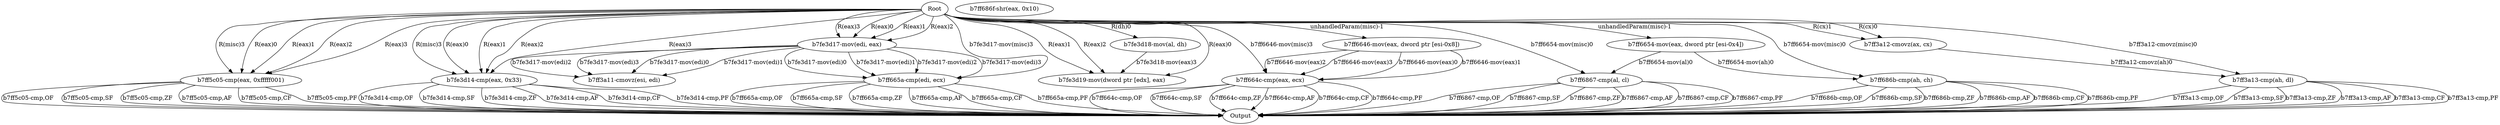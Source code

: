 digraph {
	R [label=Root]
	Out [label=Output]
		R -> "b7ff5c05-cmp" [label="R(eax)0"]
		R -> "b7ff5c05-cmp" [label="R(eax)1"]
		R -> "b7ff5c05-cmp" [label="R(eax)2"]
		R -> "b7ff5c05-cmp" [label="R(eax)3"]
		R -> "b7ff5c05-cmp" [label="R(misc)3"]
		"b7ff5c05-cmp" -> Out [label="b7ff5c05-cmp,OF"]
		"b7ff5c05-cmp" -> Out [label="b7ff5c05-cmp,SF"]
		"b7ff5c05-cmp" -> Out [label="b7ff5c05-cmp,ZF"]
		"b7ff5c05-cmp" -> Out [label="b7ff5c05-cmp,AF"]
		"b7ff5c05-cmp" -> Out [label="b7ff5c05-cmp,CF"]
		"b7ff5c05-cmp" -> Out [label="b7ff5c05-cmp,PF"]
		R -> "b7fe3d14-cmp" [label="R(eax)0"]
		R -> "b7fe3d14-cmp" [label="R(eax)1"]
		R -> "b7fe3d14-cmp" [label="R(eax)2"]
		R -> "b7fe3d14-cmp" [label="R(eax)3"]
		R -> "b7fe3d14-cmp" [label="R(misc)3"]
		"b7fe3d14-cmp" -> Out [label="b7fe3d14-cmp,OF"]
		"b7fe3d14-cmp" -> Out [label="b7fe3d14-cmp,SF"]
		"b7fe3d14-cmp" -> Out [label="b7fe3d14-cmp,ZF"]
		"b7fe3d14-cmp" -> Out [label="b7fe3d14-cmp,AF"]
		"b7fe3d14-cmp" -> Out [label="b7fe3d14-cmp,CF"]
		"b7fe3d14-cmp" -> Out [label="b7fe3d14-cmp,PF"]
		R -> "b7fe3d17-mov" [label="R(eax)0"]
		R -> "b7fe3d17-mov" [label="R(eax)1"]
		R -> "b7fe3d17-mov" [label="R(eax)2"]
		R -> "b7fe3d17-mov" [label="R(eax)3"]
		R -> "b7fe3d18-mov" [label="R(dh)0"]
		R -> "b7fe3d19-mov" [label="R(eax)0"]
		R -> "b7fe3d19-mov" [label="R(eax)1"]
		R -> "b7fe3d19-mov" [label="R(eax)2"]
		"b7fe3d18-mov" -> "b7fe3d19-mov" [label="b7fe3d18-mov(eax)3"]
		R -> "b7ff6646-mov" [label="unhandledParam(misc)-1"]
		"b7ff6646-mov" -> "b7ff664c-cmp" [label="b7ff6646-mov(eax)0"]
		"b7ff6646-mov" -> "b7ff664c-cmp" [label="b7ff6646-mov(eax)1"]
		"b7ff6646-mov" -> "b7ff664c-cmp" [label="b7ff6646-mov(eax)2"]
		"b7ff6646-mov" -> "b7ff664c-cmp" [label="b7ff6646-mov(eax)3"]
		R -> "b7ff664c-cmp" [label="b7ff6646-mov(misc)3"]
		"b7ff664c-cmp" -> Out [label="b7ff664c-cmp,OF"]
		"b7ff664c-cmp" -> Out [label="b7ff664c-cmp,SF"]
		"b7ff664c-cmp" -> Out [label="b7ff664c-cmp,ZF"]
		"b7ff664c-cmp" -> Out [label="b7ff664c-cmp,AF"]
		"b7ff664c-cmp" -> Out [label="b7ff664c-cmp,CF"]
		"b7ff664c-cmp" -> Out [label="b7ff664c-cmp,PF"]
		R -> "b7ff6654-mov" [label="unhandledParam(misc)-1"]
		"b7fe3d17-mov" -> "b7ff665a-cmp" [label="b7fe3d17-mov(edi)0"]
		"b7fe3d17-mov" -> "b7ff665a-cmp" [label="b7fe3d17-mov(edi)1"]
		"b7fe3d17-mov" -> "b7ff665a-cmp" [label="b7fe3d17-mov(edi)2"]
		"b7fe3d17-mov" -> "b7ff665a-cmp" [label="b7fe3d17-mov(edi)3"]
		R -> "b7ff665a-cmp" [label="b7fe3d17-mov(misc)3"]
		"b7ff665a-cmp" -> Out [label="b7ff665a-cmp,OF"]
		"b7ff665a-cmp" -> Out [label="b7ff665a-cmp,SF"]
		"b7ff665a-cmp" -> Out [label="b7ff665a-cmp,ZF"]
		"b7ff665a-cmp" -> Out [label="b7ff665a-cmp,AF"]
		"b7ff665a-cmp" -> Out [label="b7ff665a-cmp,CF"]
		"b7ff665a-cmp" -> Out [label="b7ff665a-cmp,PF"]
		"b7ff6654-mov" -> "b7ff6867-cmp" [label="b7ff6654-mov(al)0"]
		R -> "b7ff6867-cmp" [label="b7ff6654-mov(misc)0"]
		"b7ff6867-cmp" -> Out [label="b7ff6867-cmp,OF"]
		"b7ff6867-cmp" -> Out [label="b7ff6867-cmp,SF"]
		"b7ff6867-cmp" -> Out [label="b7ff6867-cmp,ZF"]
		"b7ff6867-cmp" -> Out [label="b7ff6867-cmp,AF"]
		"b7ff6867-cmp" -> Out [label="b7ff6867-cmp,CF"]
		"b7ff6867-cmp" -> Out [label="b7ff6867-cmp,PF"]
		"b7ff6654-mov" -> "b7ff686b-cmp" [label="b7ff6654-mov(ah)0"]
		R -> "b7ff686b-cmp" [label="b7ff6654-mov(misc)0"]
		"b7ff686b-cmp" -> Out [label="b7ff686b-cmp,OF"]
		"b7ff686b-cmp" -> Out [label="b7ff686b-cmp,SF"]
		"b7ff686b-cmp" -> Out [label="b7ff686b-cmp,ZF"]
		"b7ff686b-cmp" -> Out [label="b7ff686b-cmp,AF"]
		"b7ff686b-cmp" -> Out [label="b7ff686b-cmp,CF"]
		"b7ff686b-cmp" -> Out [label="b7ff686b-cmp,PF"]
		"b7fe3d17-mov" -> "b7ff3a11-cmovz" [label="b7fe3d17-mov(edi)0"]
		"b7fe3d17-mov" -> "b7ff3a11-cmovz" [label="b7fe3d17-mov(edi)1"]
		"b7fe3d17-mov" -> "b7ff3a11-cmovz" [label="b7fe3d17-mov(edi)2"]
		"b7fe3d17-mov" -> "b7ff3a11-cmovz" [label="b7fe3d17-mov(edi)3"]
		R -> "b7ff3a12-cmovz" [label="R(cx)0"]
		R -> "b7ff3a12-cmovz" [label="R(cx)1"]
		"b7ff3a12-cmovz" -> "b7ff3a13-cmp" [label="b7ff3a12-cmovz(ah)0"]
		R -> "b7ff3a13-cmp" [label="b7ff3a12-cmovz(misc)0"]
		"b7ff3a13-cmp" -> Out [label="b7ff3a13-cmp,OF"]
		"b7ff3a13-cmp" -> Out [label="b7ff3a13-cmp,SF"]
		"b7ff3a13-cmp" -> Out [label="b7ff3a13-cmp,ZF"]
		"b7ff3a13-cmp" -> Out [label="b7ff3a13-cmp,AF"]
		"b7ff3a13-cmp" -> Out [label="b7ff3a13-cmp,CF"]
		"b7ff3a13-cmp" -> Out [label="b7ff3a13-cmp,PF"]
	"b7ff5c05-cmp" [label="b7ff5c05-cmp(eax, 0xfffff001)"]
	"b7fe3d14-cmp" [label="b7fe3d14-cmp(eax, 0x33)"]
	"b7fe3d17-mov" [label="b7fe3d17-mov(edi, eax)"]
	"b7fe3d18-mov" [label="b7fe3d18-mov(al, dh)"]
	"b7fe3d19-mov" [label="b7fe3d19-mov(dword ptr [edx], eax)"]
	"b7ff6646-mov" [label="b7ff6646-mov(eax, dword ptr [esi-0x8])"]
	"b7ff664c-cmp" [label="b7ff664c-cmp(eax, ecx)"]
	"b7ff6654-mov" [label="b7ff6654-mov(eax, dword ptr [esi-0x4])"]
	"b7ff665a-cmp" [label="b7ff665a-cmp(edi, ecx)"]
	"b7ff6867-cmp" [label="b7ff6867-cmp(al, cl)"]
	"b7ff686b-cmp" [label="b7ff686b-cmp(ah, ch)"]
	"b7ff686f-shr" [label="b7ff686f-shr(eax, 0x10)"]
	"b7ff3a11-cmovz" [label="b7ff3a11-cmovz(esi, edi)"]
	"b7ff3a12-cmovz" [label="b7ff3a12-cmovz(ax, cx)"]
	"b7ff3a13-cmp" [label="b7ff3a13-cmp(ah, dl)"]
}
